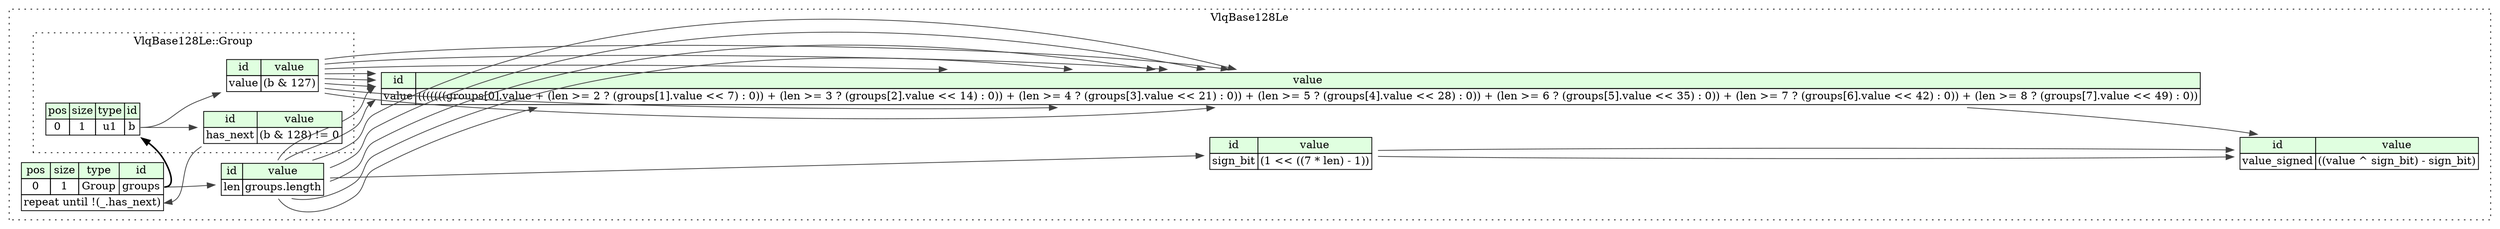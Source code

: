 digraph {
	rankdir=LR;
	node [shape=plaintext];
	subgraph cluster__vlq_base128_le {
		label="VlqBase128Le";
		graph[style=dotted];

		vlq_base128_le__seq [label=<<TABLE BORDER="0" CELLBORDER="1" CELLSPACING="0">
			<TR><TD BGCOLOR="#E0FFE0">pos</TD><TD BGCOLOR="#E0FFE0">size</TD><TD BGCOLOR="#E0FFE0">type</TD><TD BGCOLOR="#E0FFE0">id</TD></TR>
			<TR><TD PORT="groups_pos">0</TD><TD PORT="groups_size">1</TD><TD>Group</TD><TD PORT="groups_type">groups</TD></TR>
			<TR><TD COLSPAN="4" PORT="groups__repeat">repeat until !(_.has_next)</TD></TR>
		</TABLE>>];
		vlq_base128_le__inst__len [label=<<TABLE BORDER="0" CELLBORDER="1" CELLSPACING="0">
			<TR><TD BGCOLOR="#E0FFE0">id</TD><TD BGCOLOR="#E0FFE0">value</TD></TR>
			<TR><TD>len</TD><TD>groups.length</TD></TR>
		</TABLE>>];
		vlq_base128_le__inst__value [label=<<TABLE BORDER="0" CELLBORDER="1" CELLSPACING="0">
			<TR><TD BGCOLOR="#E0FFE0">id</TD><TD BGCOLOR="#E0FFE0">value</TD></TR>
			<TR><TD>value</TD><TD>(((((((groups[0].value + (len &gt;= 2 ? (groups[1].value &lt;&lt; 7) : 0)) + (len &gt;= 3 ? (groups[2].value &lt;&lt; 14) : 0)) + (len &gt;= 4 ? (groups[3].value &lt;&lt; 21) : 0)) + (len &gt;= 5 ? (groups[4].value &lt;&lt; 28) : 0)) + (len &gt;= 6 ? (groups[5].value &lt;&lt; 35) : 0)) + (len &gt;= 7 ? (groups[6].value &lt;&lt; 42) : 0)) + (len &gt;= 8 ? (groups[7].value &lt;&lt; 49) : 0))</TD></TR>
		</TABLE>>];
		vlq_base128_le__inst__sign_bit [label=<<TABLE BORDER="0" CELLBORDER="1" CELLSPACING="0">
			<TR><TD BGCOLOR="#E0FFE0">id</TD><TD BGCOLOR="#E0FFE0">value</TD></TR>
			<TR><TD>sign_bit</TD><TD>(1 &lt;&lt; ((7 * len) - 1))</TD></TR>
		</TABLE>>];
		vlq_base128_le__inst__value_signed [label=<<TABLE BORDER="0" CELLBORDER="1" CELLSPACING="0">
			<TR><TD BGCOLOR="#E0FFE0">id</TD><TD BGCOLOR="#E0FFE0">value</TD></TR>
			<TR><TD>value_signed</TD><TD>((value ^ sign_bit) - sign_bit)</TD></TR>
		</TABLE>>];
		subgraph cluster__group {
			label="VlqBase128Le::Group";
			graph[style=dotted];

			group__seq [label=<<TABLE BORDER="0" CELLBORDER="1" CELLSPACING="0">
				<TR><TD BGCOLOR="#E0FFE0">pos</TD><TD BGCOLOR="#E0FFE0">size</TD><TD BGCOLOR="#E0FFE0">type</TD><TD BGCOLOR="#E0FFE0">id</TD></TR>
				<TR><TD PORT="b_pos">0</TD><TD PORT="b_size">1</TD><TD>u1</TD><TD PORT="b_type">b</TD></TR>
			</TABLE>>];
			group__inst__has_next [label=<<TABLE BORDER="0" CELLBORDER="1" CELLSPACING="0">
				<TR><TD BGCOLOR="#E0FFE0">id</TD><TD BGCOLOR="#E0FFE0">value</TD></TR>
				<TR><TD>has_next</TD><TD>(b &amp; 128) != 0</TD></TR>
			</TABLE>>];
			group__inst__value [label=<<TABLE BORDER="0" CELLBORDER="1" CELLSPACING="0">
				<TR><TD BGCOLOR="#E0FFE0">id</TD><TD BGCOLOR="#E0FFE0">value</TD></TR>
				<TR><TD>value</TD><TD>(b &amp; 127)</TD></TR>
			</TABLE>>];
		}
	}
	vlq_base128_le__seq:groups_type -> group__seq [style=bold];
	group__inst__has_next:has_next_type -> vlq_base128_le__seq:groups__repeat [color="#404040"];
	vlq_base128_le__seq:groups_type -> vlq_base128_le__inst__len [color="#404040"];
	group__inst__value:value_type -> vlq_base128_le__inst__value [color="#404040"];
	vlq_base128_le__inst__len:len_type -> vlq_base128_le__inst__value [color="#404040"];
	group__inst__value:value_type -> vlq_base128_le__inst__value [color="#404040"];
	vlq_base128_le__inst__len:len_type -> vlq_base128_le__inst__value [color="#404040"];
	group__inst__value:value_type -> vlq_base128_le__inst__value [color="#404040"];
	vlq_base128_le__inst__len:len_type -> vlq_base128_le__inst__value [color="#404040"];
	group__inst__value:value_type -> vlq_base128_le__inst__value [color="#404040"];
	vlq_base128_le__inst__len:len_type -> vlq_base128_le__inst__value [color="#404040"];
	group__inst__value:value_type -> vlq_base128_le__inst__value [color="#404040"];
	vlq_base128_le__inst__len:len_type -> vlq_base128_le__inst__value [color="#404040"];
	group__inst__value:value_type -> vlq_base128_le__inst__value [color="#404040"];
	vlq_base128_le__inst__len:len_type -> vlq_base128_le__inst__value [color="#404040"];
	group__inst__value:value_type -> vlq_base128_le__inst__value [color="#404040"];
	vlq_base128_le__inst__len:len_type -> vlq_base128_le__inst__value [color="#404040"];
	group__inst__value:value_type -> vlq_base128_le__inst__value [color="#404040"];
	vlq_base128_le__inst__len:len_type -> vlq_base128_le__inst__sign_bit [color="#404040"];
	vlq_base128_le__inst__value:value_type -> vlq_base128_le__inst__value_signed [color="#404040"];
	vlq_base128_le__inst__sign_bit:sign_bit_type -> vlq_base128_le__inst__value_signed [color="#404040"];
	vlq_base128_le__inst__sign_bit:sign_bit_type -> vlq_base128_le__inst__value_signed [color="#404040"];
	group__seq:b_type -> group__inst__has_next [color="#404040"];
	group__seq:b_type -> group__inst__value [color="#404040"];
}
